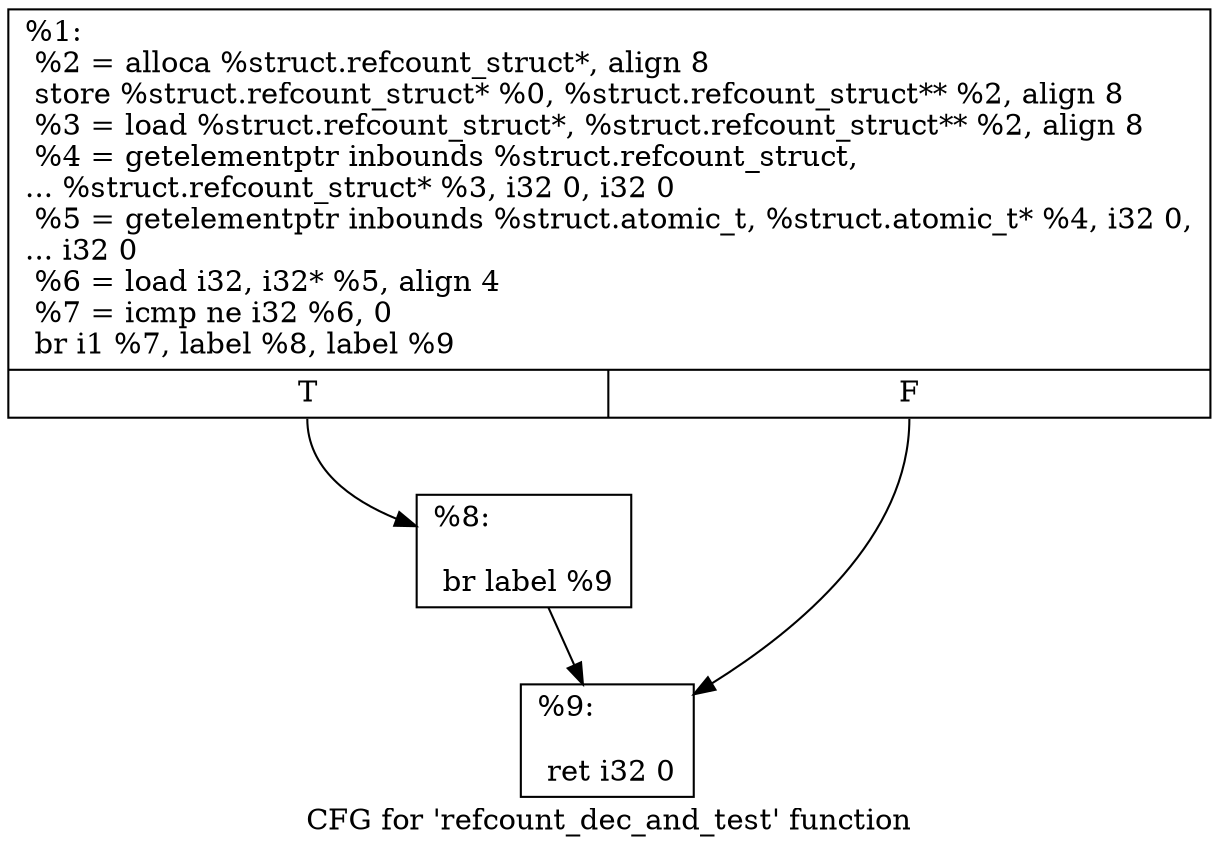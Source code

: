 digraph "CFG for 'refcount_dec_and_test' function" {
	label="CFG for 'refcount_dec_and_test' function";

	Node0x562305c30a20 [shape=record,label="{%1:\l  %2 = alloca %struct.refcount_struct*, align 8\l  store %struct.refcount_struct* %0, %struct.refcount_struct** %2, align 8\l  %3 = load %struct.refcount_struct*, %struct.refcount_struct** %2, align 8\l  %4 = getelementptr inbounds %struct.refcount_struct,\l... %struct.refcount_struct* %3, i32 0, i32 0\l  %5 = getelementptr inbounds %struct.atomic_t, %struct.atomic_t* %4, i32 0,\l... i32 0\l  %6 = load i32, i32* %5, align 4\l  %7 = icmp ne i32 %6, 0\l  br i1 %7, label %8, label %9\l|{<s0>T|<s1>F}}"];
	Node0x562305c30a20:s0 -> Node0x562305c33d50;
	Node0x562305c30a20:s1 -> Node0x562305c33da0;
	Node0x562305c33d50 [shape=record,label="{%8:\l\l  br label %9\l}"];
	Node0x562305c33d50 -> Node0x562305c33da0;
	Node0x562305c33da0 [shape=record,label="{%9:\l\l  ret i32 0\l}"];
}
